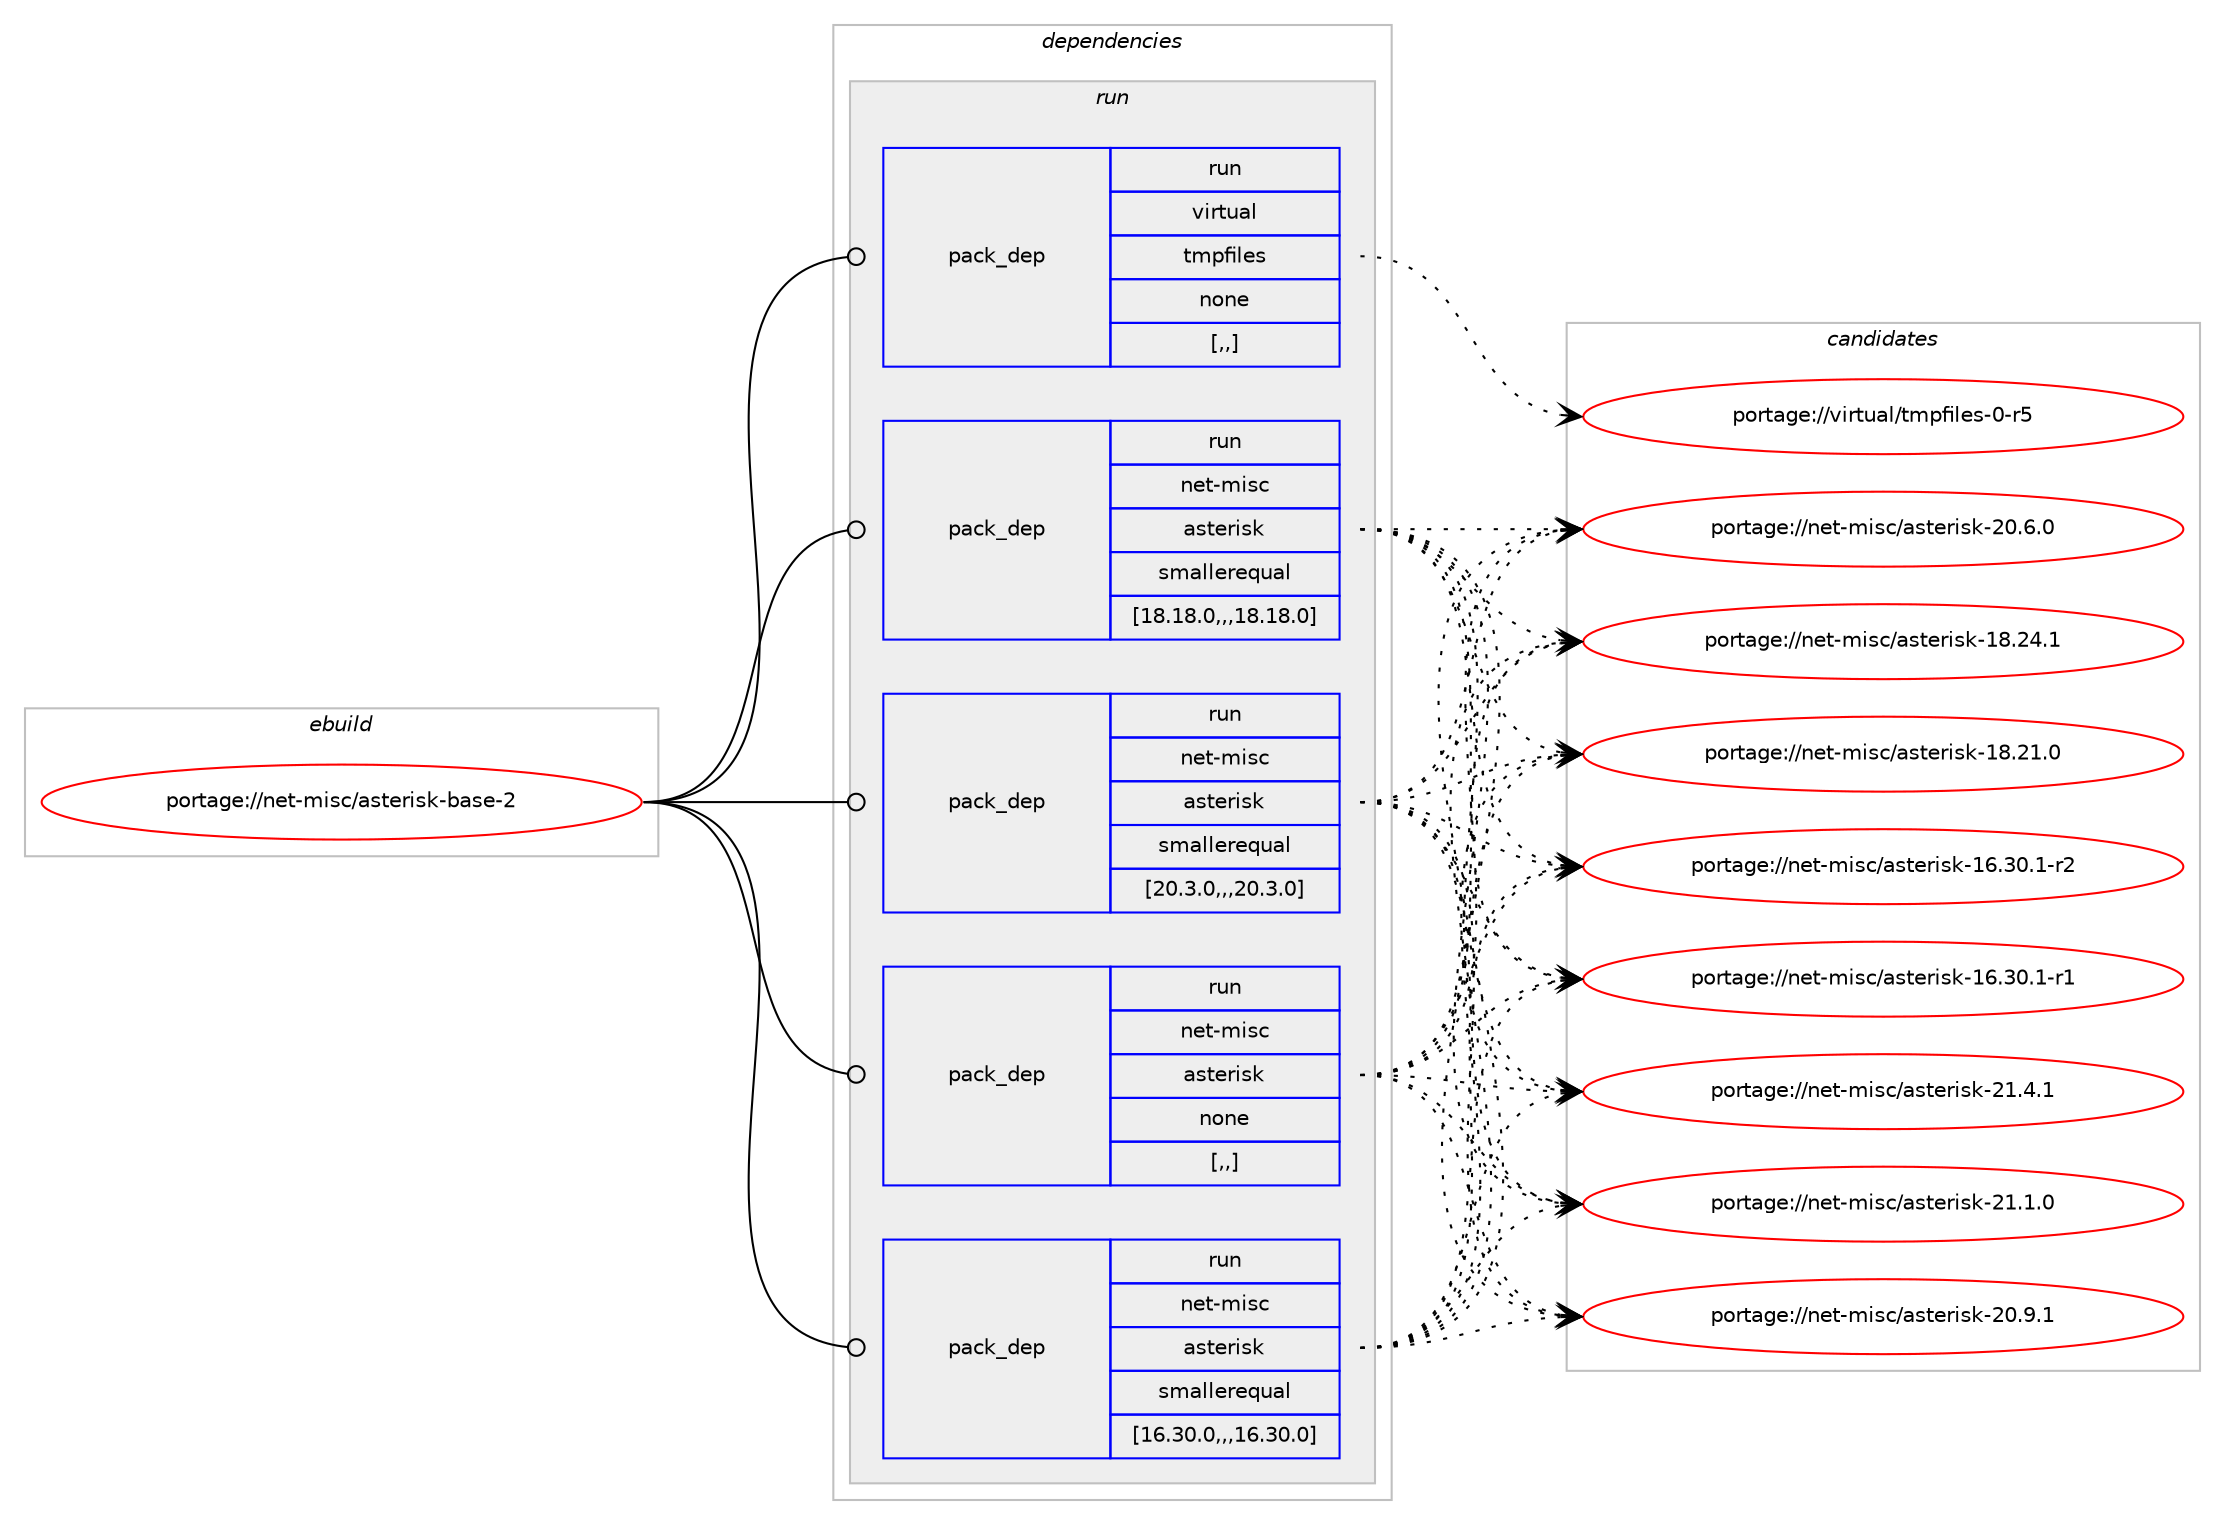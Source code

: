 digraph prolog {

# *************
# Graph options
# *************

newrank=true;
concentrate=true;
compound=true;
graph [rankdir=LR,fontname=Helvetica,fontsize=10,ranksep=1.5];#, ranksep=2.5, nodesep=0.2];
edge  [arrowhead=vee];
node  [fontname=Helvetica,fontsize=10];

# **********
# The ebuild
# **********

subgraph cluster_leftcol {
color=gray;
label=<<i>ebuild</i>>;
id [label="portage://net-misc/asterisk-base-2", color=red, width=4, href="../net-misc/asterisk-base-2.svg"];
}

# ****************
# The dependencies
# ****************

subgraph cluster_midcol {
color=gray;
label=<<i>dependencies</i>>;
subgraph cluster_compile {
fillcolor="#eeeeee";
style=filled;
label=<<i>compile</i>>;
}
subgraph cluster_compileandrun {
fillcolor="#eeeeee";
style=filled;
label=<<i>compile and run</i>>;
}
subgraph cluster_run {
fillcolor="#eeeeee";
style=filled;
label=<<i>run</i>>;
subgraph pack380 {
dependency546 [label=<<TABLE BORDER="0" CELLBORDER="1" CELLSPACING="0" CELLPADDING="4" WIDTH="220"><TR><TD ROWSPAN="6" CELLPADDING="30">pack_dep</TD></TR><TR><TD WIDTH="110">run</TD></TR><TR><TD>net-misc</TD></TR><TR><TD>asterisk</TD></TR><TR><TD>none</TD></TR><TR><TD>[,,]</TD></TR></TABLE>>, shape=none, color=blue];
}
id:e -> dependency546:w [weight=20,style="solid",arrowhead="odot"];
subgraph pack381 {
dependency547 [label=<<TABLE BORDER="0" CELLBORDER="1" CELLSPACING="0" CELLPADDING="4" WIDTH="220"><TR><TD ROWSPAN="6" CELLPADDING="30">pack_dep</TD></TR><TR><TD WIDTH="110">run</TD></TR><TR><TD>virtual</TD></TR><TR><TD>tmpfiles</TD></TR><TR><TD>none</TD></TR><TR><TD>[,,]</TD></TR></TABLE>>, shape=none, color=blue];
}
id:e -> dependency547:w [weight=20,style="solid",arrowhead="odot"];
subgraph pack382 {
dependency548 [label=<<TABLE BORDER="0" CELLBORDER="1" CELLSPACING="0" CELLPADDING="4" WIDTH="220"><TR><TD ROWSPAN="6" CELLPADDING="30">pack_dep</TD></TR><TR><TD WIDTH="110">run</TD></TR><TR><TD>net-misc</TD></TR><TR><TD>asterisk</TD></TR><TR><TD>smallerequal</TD></TR><TR><TD>[16.30.0,,,16.30.0]</TD></TR></TABLE>>, shape=none, color=blue];
}
id:e -> dependency548:w [weight=20,style="solid",arrowhead="odot"];
subgraph pack383 {
dependency549 [label=<<TABLE BORDER="0" CELLBORDER="1" CELLSPACING="0" CELLPADDING="4" WIDTH="220"><TR><TD ROWSPAN="6" CELLPADDING="30">pack_dep</TD></TR><TR><TD WIDTH="110">run</TD></TR><TR><TD>net-misc</TD></TR><TR><TD>asterisk</TD></TR><TR><TD>smallerequal</TD></TR><TR><TD>[18.18.0,,,18.18.0]</TD></TR></TABLE>>, shape=none, color=blue];
}
id:e -> dependency549:w [weight=20,style="solid",arrowhead="odot"];
subgraph pack384 {
dependency550 [label=<<TABLE BORDER="0" CELLBORDER="1" CELLSPACING="0" CELLPADDING="4" WIDTH="220"><TR><TD ROWSPAN="6" CELLPADDING="30">pack_dep</TD></TR><TR><TD WIDTH="110">run</TD></TR><TR><TD>net-misc</TD></TR><TR><TD>asterisk</TD></TR><TR><TD>smallerequal</TD></TR><TR><TD>[20.3.0,,,20.3.0]</TD></TR></TABLE>>, shape=none, color=blue];
}
id:e -> dependency550:w [weight=20,style="solid",arrowhead="odot"];
}
}

# **************
# The candidates
# **************

subgraph cluster_choices {
rank=same;
color=gray;
label=<<i>candidates</i>>;

subgraph choice380 {
color=black;
nodesep=1;
choice1101011164510910511599479711511610111410511510745504946524649 [label="portage://net-misc/asterisk-21.4.1", color=red, width=4,href="../net-misc/asterisk-21.4.1.svg"];
choice1101011164510910511599479711511610111410511510745504946494648 [label="portage://net-misc/asterisk-21.1.0", color=red, width=4,href="../net-misc/asterisk-21.1.0.svg"];
choice1101011164510910511599479711511610111410511510745504846574649 [label="portage://net-misc/asterisk-20.9.1", color=red, width=4,href="../net-misc/asterisk-20.9.1.svg"];
choice1101011164510910511599479711511610111410511510745504846544648 [label="portage://net-misc/asterisk-20.6.0", color=red, width=4,href="../net-misc/asterisk-20.6.0.svg"];
choice110101116451091051159947971151161011141051151074549564650524649 [label="portage://net-misc/asterisk-18.24.1", color=red, width=4,href="../net-misc/asterisk-18.24.1.svg"];
choice110101116451091051159947971151161011141051151074549564650494648 [label="portage://net-misc/asterisk-18.21.0", color=red, width=4,href="../net-misc/asterisk-18.21.0.svg"];
choice1101011164510910511599479711511610111410511510745495446514846494511450 [label="portage://net-misc/asterisk-16.30.1-r2", color=red, width=4,href="../net-misc/asterisk-16.30.1-r2.svg"];
choice1101011164510910511599479711511610111410511510745495446514846494511449 [label="portage://net-misc/asterisk-16.30.1-r1", color=red, width=4,href="../net-misc/asterisk-16.30.1-r1.svg"];
dependency546:e -> choice1101011164510910511599479711511610111410511510745504946524649:w [style=dotted,weight="100"];
dependency546:e -> choice1101011164510910511599479711511610111410511510745504946494648:w [style=dotted,weight="100"];
dependency546:e -> choice1101011164510910511599479711511610111410511510745504846574649:w [style=dotted,weight="100"];
dependency546:e -> choice1101011164510910511599479711511610111410511510745504846544648:w [style=dotted,weight="100"];
dependency546:e -> choice110101116451091051159947971151161011141051151074549564650524649:w [style=dotted,weight="100"];
dependency546:e -> choice110101116451091051159947971151161011141051151074549564650494648:w [style=dotted,weight="100"];
dependency546:e -> choice1101011164510910511599479711511610111410511510745495446514846494511450:w [style=dotted,weight="100"];
dependency546:e -> choice1101011164510910511599479711511610111410511510745495446514846494511449:w [style=dotted,weight="100"];
}
subgraph choice381 {
color=black;
nodesep=1;
choice118105114116117971084711610911210210510810111545484511453 [label="portage://virtual/tmpfiles-0-r5", color=red, width=4,href="../virtual/tmpfiles-0-r5.svg"];
dependency547:e -> choice118105114116117971084711610911210210510810111545484511453:w [style=dotted,weight="100"];
}
subgraph choice382 {
color=black;
nodesep=1;
choice1101011164510910511599479711511610111410511510745504946524649 [label="portage://net-misc/asterisk-21.4.1", color=red, width=4,href="../net-misc/asterisk-21.4.1.svg"];
choice1101011164510910511599479711511610111410511510745504946494648 [label="portage://net-misc/asterisk-21.1.0", color=red, width=4,href="../net-misc/asterisk-21.1.0.svg"];
choice1101011164510910511599479711511610111410511510745504846574649 [label="portage://net-misc/asterisk-20.9.1", color=red, width=4,href="../net-misc/asterisk-20.9.1.svg"];
choice1101011164510910511599479711511610111410511510745504846544648 [label="portage://net-misc/asterisk-20.6.0", color=red, width=4,href="../net-misc/asterisk-20.6.0.svg"];
choice110101116451091051159947971151161011141051151074549564650524649 [label="portage://net-misc/asterisk-18.24.1", color=red, width=4,href="../net-misc/asterisk-18.24.1.svg"];
choice110101116451091051159947971151161011141051151074549564650494648 [label="portage://net-misc/asterisk-18.21.0", color=red, width=4,href="../net-misc/asterisk-18.21.0.svg"];
choice1101011164510910511599479711511610111410511510745495446514846494511450 [label="portage://net-misc/asterisk-16.30.1-r2", color=red, width=4,href="../net-misc/asterisk-16.30.1-r2.svg"];
choice1101011164510910511599479711511610111410511510745495446514846494511449 [label="portage://net-misc/asterisk-16.30.1-r1", color=red, width=4,href="../net-misc/asterisk-16.30.1-r1.svg"];
dependency548:e -> choice1101011164510910511599479711511610111410511510745504946524649:w [style=dotted,weight="100"];
dependency548:e -> choice1101011164510910511599479711511610111410511510745504946494648:w [style=dotted,weight="100"];
dependency548:e -> choice1101011164510910511599479711511610111410511510745504846574649:w [style=dotted,weight="100"];
dependency548:e -> choice1101011164510910511599479711511610111410511510745504846544648:w [style=dotted,weight="100"];
dependency548:e -> choice110101116451091051159947971151161011141051151074549564650524649:w [style=dotted,weight="100"];
dependency548:e -> choice110101116451091051159947971151161011141051151074549564650494648:w [style=dotted,weight="100"];
dependency548:e -> choice1101011164510910511599479711511610111410511510745495446514846494511450:w [style=dotted,weight="100"];
dependency548:e -> choice1101011164510910511599479711511610111410511510745495446514846494511449:w [style=dotted,weight="100"];
}
subgraph choice383 {
color=black;
nodesep=1;
choice1101011164510910511599479711511610111410511510745504946524649 [label="portage://net-misc/asterisk-21.4.1", color=red, width=4,href="../net-misc/asterisk-21.4.1.svg"];
choice1101011164510910511599479711511610111410511510745504946494648 [label="portage://net-misc/asterisk-21.1.0", color=red, width=4,href="../net-misc/asterisk-21.1.0.svg"];
choice1101011164510910511599479711511610111410511510745504846574649 [label="portage://net-misc/asterisk-20.9.1", color=red, width=4,href="../net-misc/asterisk-20.9.1.svg"];
choice1101011164510910511599479711511610111410511510745504846544648 [label="portage://net-misc/asterisk-20.6.0", color=red, width=4,href="../net-misc/asterisk-20.6.0.svg"];
choice110101116451091051159947971151161011141051151074549564650524649 [label="portage://net-misc/asterisk-18.24.1", color=red, width=4,href="../net-misc/asterisk-18.24.1.svg"];
choice110101116451091051159947971151161011141051151074549564650494648 [label="portage://net-misc/asterisk-18.21.0", color=red, width=4,href="../net-misc/asterisk-18.21.0.svg"];
choice1101011164510910511599479711511610111410511510745495446514846494511450 [label="portage://net-misc/asterisk-16.30.1-r2", color=red, width=4,href="../net-misc/asterisk-16.30.1-r2.svg"];
choice1101011164510910511599479711511610111410511510745495446514846494511449 [label="portage://net-misc/asterisk-16.30.1-r1", color=red, width=4,href="../net-misc/asterisk-16.30.1-r1.svg"];
dependency549:e -> choice1101011164510910511599479711511610111410511510745504946524649:w [style=dotted,weight="100"];
dependency549:e -> choice1101011164510910511599479711511610111410511510745504946494648:w [style=dotted,weight="100"];
dependency549:e -> choice1101011164510910511599479711511610111410511510745504846574649:w [style=dotted,weight="100"];
dependency549:e -> choice1101011164510910511599479711511610111410511510745504846544648:w [style=dotted,weight="100"];
dependency549:e -> choice110101116451091051159947971151161011141051151074549564650524649:w [style=dotted,weight="100"];
dependency549:e -> choice110101116451091051159947971151161011141051151074549564650494648:w [style=dotted,weight="100"];
dependency549:e -> choice1101011164510910511599479711511610111410511510745495446514846494511450:w [style=dotted,weight="100"];
dependency549:e -> choice1101011164510910511599479711511610111410511510745495446514846494511449:w [style=dotted,weight="100"];
}
subgraph choice384 {
color=black;
nodesep=1;
choice1101011164510910511599479711511610111410511510745504946524649 [label="portage://net-misc/asterisk-21.4.1", color=red, width=4,href="../net-misc/asterisk-21.4.1.svg"];
choice1101011164510910511599479711511610111410511510745504946494648 [label="portage://net-misc/asterisk-21.1.0", color=red, width=4,href="../net-misc/asterisk-21.1.0.svg"];
choice1101011164510910511599479711511610111410511510745504846574649 [label="portage://net-misc/asterisk-20.9.1", color=red, width=4,href="../net-misc/asterisk-20.9.1.svg"];
choice1101011164510910511599479711511610111410511510745504846544648 [label="portage://net-misc/asterisk-20.6.0", color=red, width=4,href="../net-misc/asterisk-20.6.0.svg"];
choice110101116451091051159947971151161011141051151074549564650524649 [label="portage://net-misc/asterisk-18.24.1", color=red, width=4,href="../net-misc/asterisk-18.24.1.svg"];
choice110101116451091051159947971151161011141051151074549564650494648 [label="portage://net-misc/asterisk-18.21.0", color=red, width=4,href="../net-misc/asterisk-18.21.0.svg"];
choice1101011164510910511599479711511610111410511510745495446514846494511450 [label="portage://net-misc/asterisk-16.30.1-r2", color=red, width=4,href="../net-misc/asterisk-16.30.1-r2.svg"];
choice1101011164510910511599479711511610111410511510745495446514846494511449 [label="portage://net-misc/asterisk-16.30.1-r1", color=red, width=4,href="../net-misc/asterisk-16.30.1-r1.svg"];
dependency550:e -> choice1101011164510910511599479711511610111410511510745504946524649:w [style=dotted,weight="100"];
dependency550:e -> choice1101011164510910511599479711511610111410511510745504946494648:w [style=dotted,weight="100"];
dependency550:e -> choice1101011164510910511599479711511610111410511510745504846574649:w [style=dotted,weight="100"];
dependency550:e -> choice1101011164510910511599479711511610111410511510745504846544648:w [style=dotted,weight="100"];
dependency550:e -> choice110101116451091051159947971151161011141051151074549564650524649:w [style=dotted,weight="100"];
dependency550:e -> choice110101116451091051159947971151161011141051151074549564650494648:w [style=dotted,weight="100"];
dependency550:e -> choice1101011164510910511599479711511610111410511510745495446514846494511450:w [style=dotted,weight="100"];
dependency550:e -> choice1101011164510910511599479711511610111410511510745495446514846494511449:w [style=dotted,weight="100"];
}
}

}

